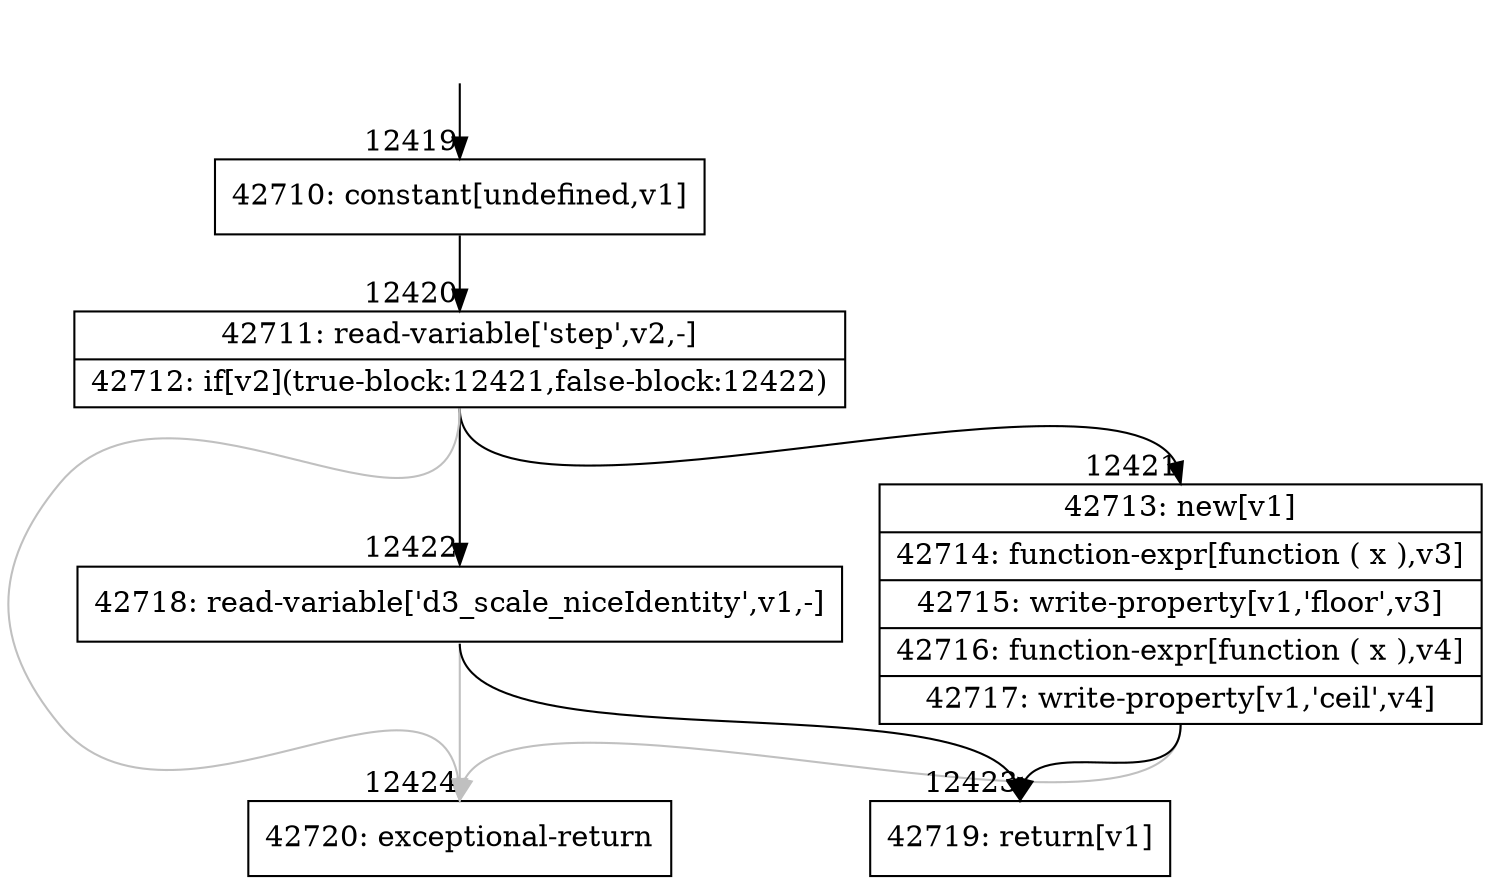 digraph {
rankdir="TD"
BB_entry1145[shape=none,label=""];
BB_entry1145 -> BB12419 [tailport=s, headport=n, headlabel="    12419"]
BB12419 [shape=record label="{42710: constant[undefined,v1]}" ] 
BB12419 -> BB12420 [tailport=s, headport=n, headlabel="      12420"]
BB12420 [shape=record label="{42711: read-variable['step',v2,-]|42712: if[v2](true-block:12421,false-block:12422)}" ] 
BB12420 -> BB12421 [tailport=s, headport=n, headlabel="      12421"]
BB12420 -> BB12422 [tailport=s, headport=n, headlabel="      12422"]
BB12420 -> BB12424 [tailport=s, headport=n, color=gray, headlabel="      12424"]
BB12421 [shape=record label="{42713: new[v1]|42714: function-expr[function ( x ),v3]|42715: write-property[v1,'floor',v3]|42716: function-expr[function ( x ),v4]|42717: write-property[v1,'ceil',v4]}" ] 
BB12421 -> BB12423 [tailport=s, headport=n, headlabel="      12423"]
BB12421 -> BB12424 [tailport=s, headport=n, color=gray]
BB12422 [shape=record label="{42718: read-variable['d3_scale_niceIdentity',v1,-]}" ] 
BB12422 -> BB12423 [tailport=s, headport=n]
BB12422 -> BB12424 [tailport=s, headport=n, color=gray]
BB12423 [shape=record label="{42719: return[v1]}" ] 
BB12424 [shape=record label="{42720: exceptional-return}" ] 
//#$~ 7461
}
